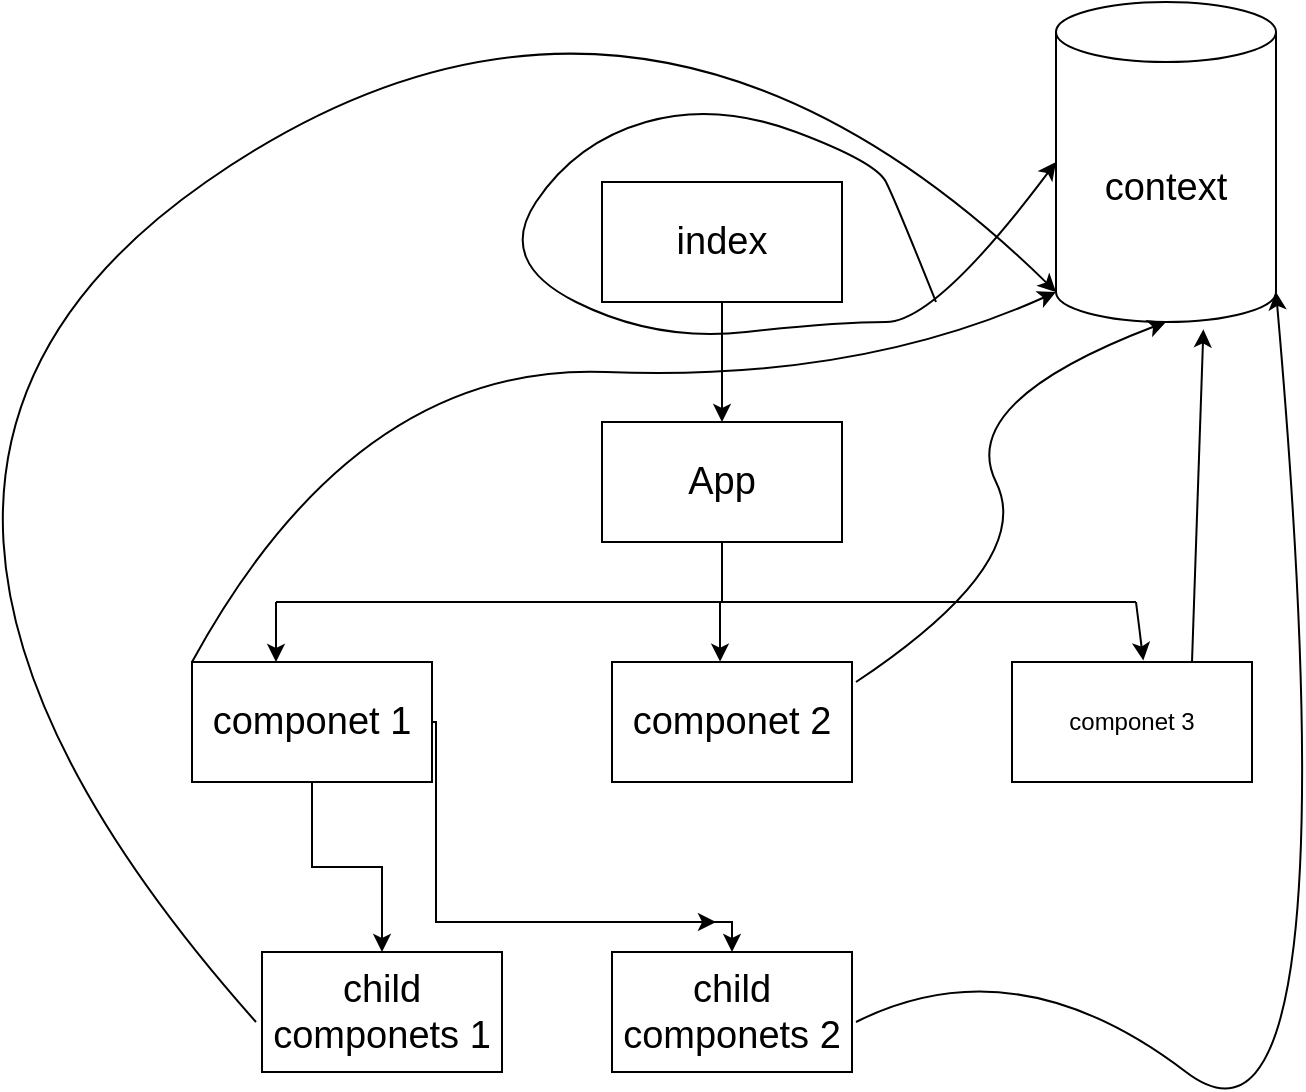 <mxfile version="18.1.2" type="github">
  <diagram id="JtRsb9dR_s1ZqosVjEI6" name="Page-1">
    <mxGraphModel dx="907" dy="507" grid="1" gridSize="10" guides="1" tooltips="1" connect="1" arrows="1" fold="1" page="1" pageScale="1" pageWidth="827" pageHeight="1169" math="0" shadow="0">
      <root>
        <mxCell id="0" />
        <mxCell id="1" parent="0" />
        <mxCell id="CUs1m5vH4RLbSxlX3L1v-1" value="context" style="shape=cylinder3;whiteSpace=wrap;html=1;boundedLbl=1;backgroundOutline=1;size=15;fontSize=19;" vertex="1" parent="1">
          <mxGeometry x="580" y="20" width="110" height="160" as="geometry" />
        </mxCell>
        <mxCell id="CUs1m5vH4RLbSxlX3L1v-10" style="edgeStyle=orthogonalEdgeStyle;rounded=0;orthogonalLoop=1;jettySize=auto;html=1;exitX=0.5;exitY=1;exitDx=0;exitDy=0;entryX=0.45;entryY=-0.003;entryDx=0;entryDy=0;entryPerimeter=0;fontSize=19;" edge="1" parent="1" source="CUs1m5vH4RLbSxlX3L1v-2" target="CUs1m5vH4RLbSxlX3L1v-6">
          <mxGeometry relative="1" as="geometry">
            <mxPoint x="413" y="330" as="targetPoint" />
          </mxGeometry>
        </mxCell>
        <mxCell id="CUs1m5vH4RLbSxlX3L1v-2" value="App" style="rounded=0;whiteSpace=wrap;html=1;fontSize=19;" vertex="1" parent="1">
          <mxGeometry x="353" y="230" width="120" height="60" as="geometry" />
        </mxCell>
        <mxCell id="CUs1m5vH4RLbSxlX3L1v-4" style="edgeStyle=orthogonalEdgeStyle;rounded=0;orthogonalLoop=1;jettySize=auto;html=1;fontSize=19;" edge="1" parent="1" source="CUs1m5vH4RLbSxlX3L1v-3" target="CUs1m5vH4RLbSxlX3L1v-2">
          <mxGeometry relative="1" as="geometry" />
        </mxCell>
        <mxCell id="CUs1m5vH4RLbSxlX3L1v-3" value="index" style="rounded=0;whiteSpace=wrap;html=1;fontSize=19;" vertex="1" parent="1">
          <mxGeometry x="353" y="110" width="120" height="60" as="geometry" />
        </mxCell>
        <mxCell id="CUs1m5vH4RLbSxlX3L1v-20" style="edgeStyle=orthogonalEdgeStyle;rounded=0;orthogonalLoop=1;jettySize=auto;html=1;fontSize=19;" edge="1" parent="1" source="CUs1m5vH4RLbSxlX3L1v-5" target="CUs1m5vH4RLbSxlX3L1v-8">
          <mxGeometry relative="1" as="geometry" />
        </mxCell>
        <mxCell id="CUs1m5vH4RLbSxlX3L1v-21" style="edgeStyle=orthogonalEdgeStyle;rounded=0;orthogonalLoop=1;jettySize=auto;html=1;fontSize=19;" edge="1" parent="1" source="CUs1m5vH4RLbSxlX3L1v-5">
          <mxGeometry relative="1" as="geometry">
            <mxPoint x="410" y="480" as="targetPoint" />
            <Array as="points">
              <mxPoint x="270" y="380" />
              <mxPoint x="270" y="480" />
            </Array>
          </mxGeometry>
        </mxCell>
        <mxCell id="CUs1m5vH4RLbSxlX3L1v-5" value="componet 1" style="rounded=0;whiteSpace=wrap;html=1;fontSize=19;" vertex="1" parent="1">
          <mxGeometry x="148" y="350" width="120" height="60" as="geometry" />
        </mxCell>
        <mxCell id="CUs1m5vH4RLbSxlX3L1v-6" value="&lt;span style=&quot;font-size: 19px;&quot;&gt;componet 2&lt;br style=&quot;font-size: 19px;&quot;&gt;&lt;/span&gt;" style="rounded=0;whiteSpace=wrap;html=1;fontSize=19;" vertex="1" parent="1">
          <mxGeometry x="358" y="350" width="120" height="60" as="geometry" />
        </mxCell>
        <mxCell id="CUs1m5vH4RLbSxlX3L1v-7" value="&lt;span style=&quot;&quot;&gt;componet 3&lt;br&gt;&lt;/span&gt;" style="rounded=0;whiteSpace=wrap;html=1;" vertex="1" parent="1">
          <mxGeometry x="558" y="350" width="120" height="60" as="geometry" />
        </mxCell>
        <mxCell id="CUs1m5vH4RLbSxlX3L1v-8" value="child componets 1" style="rounded=0;whiteSpace=wrap;html=1;fontSize=19;" vertex="1" parent="1">
          <mxGeometry x="183" y="495" width="120" height="60" as="geometry" />
        </mxCell>
        <mxCell id="CUs1m5vH4RLbSxlX3L1v-9" value="&lt;span style=&quot;font-size: 19px;&quot;&gt;child componets 2&lt;/span&gt;" style="rounded=0;whiteSpace=wrap;html=1;fontSize=19;" vertex="1" parent="1">
          <mxGeometry x="358" y="495" width="120" height="60" as="geometry" />
        </mxCell>
        <mxCell id="CUs1m5vH4RLbSxlX3L1v-12" value="" style="endArrow=none;html=1;rounded=0;fontSize=19;" edge="1" parent="1">
          <mxGeometry width="50" height="50" relative="1" as="geometry">
            <mxPoint x="190" y="320" as="sourcePoint" />
            <mxPoint x="620" y="320" as="targetPoint" />
          </mxGeometry>
        </mxCell>
        <mxCell id="CUs1m5vH4RLbSxlX3L1v-18" value="" style="endArrow=classic;html=1;rounded=0;entryX=0.35;entryY=0;entryDx=0;entryDy=0;entryPerimeter=0;fontSize=19;" edge="1" parent="1" target="CUs1m5vH4RLbSxlX3L1v-5">
          <mxGeometry width="50" height="50" relative="1" as="geometry">
            <mxPoint x="190" y="320" as="sourcePoint" />
            <mxPoint x="330" y="430" as="targetPoint" />
          </mxGeometry>
        </mxCell>
        <mxCell id="CUs1m5vH4RLbSxlX3L1v-19" value="" style="endArrow=classic;html=1;rounded=0;entryX=0.547;entryY=-0.013;entryDx=0;entryDy=0;entryPerimeter=0;fontSize=19;" edge="1" parent="1" target="CUs1m5vH4RLbSxlX3L1v-7">
          <mxGeometry width="50" height="50" relative="1" as="geometry">
            <mxPoint x="620" y="320" as="sourcePoint" />
            <mxPoint x="650" y="450" as="targetPoint" />
          </mxGeometry>
        </mxCell>
        <mxCell id="CUs1m5vH4RLbSxlX3L1v-22" style="edgeStyle=orthogonalEdgeStyle;rounded=0;orthogonalLoop=1;jettySize=auto;html=1;fontSize=19;" edge="1" parent="1" source="CUs1m5vH4RLbSxlX3L1v-5" target="CUs1m5vH4RLbSxlX3L1v-9">
          <mxGeometry relative="1" as="geometry">
            <mxPoint x="410" y="480" as="targetPoint" />
            <Array as="points">
              <mxPoint x="270" y="380" />
              <mxPoint x="270" y="480" />
              <mxPoint x="418" y="480" />
            </Array>
          </mxGeometry>
        </mxCell>
        <mxCell id="CUs1m5vH4RLbSxlX3L1v-37" value="" style="curved=1;endArrow=classic;html=1;rounded=0;fontSize=19;entryX=1;entryY=1;entryDx=0;entryDy=-15;entryPerimeter=0;" edge="1" parent="1" target="CUs1m5vH4RLbSxlX3L1v-1">
          <mxGeometry width="50" height="50" relative="1" as="geometry">
            <mxPoint x="480" y="530" as="sourcePoint" />
            <mxPoint x="790" y="390" as="targetPoint" />
            <Array as="points">
              <mxPoint x="560" y="490" />
              <mxPoint x="730" y="620" />
            </Array>
          </mxGeometry>
        </mxCell>
        <mxCell id="CUs1m5vH4RLbSxlX3L1v-38" value="" style="curved=1;endArrow=classic;html=1;rounded=0;fontSize=19;entryX=0;entryY=1;entryDx=0;entryDy=-15;entryPerimeter=0;" edge="1" parent="1" target="CUs1m5vH4RLbSxlX3L1v-1">
          <mxGeometry width="50" height="50" relative="1" as="geometry">
            <mxPoint x="180" y="530" as="sourcePoint" />
            <mxPoint x="530" y="260" as="targetPoint" />
            <Array as="points">
              <mxPoint x="-60" y="260" />
              <mxPoint x="370" y="-40" />
            </Array>
          </mxGeometry>
        </mxCell>
        <mxCell id="CUs1m5vH4RLbSxlX3L1v-40" value="" style="curved=1;endArrow=classic;html=1;rounded=0;fontSize=19;entryX=0.5;entryY=1;entryDx=0;entryDy=0;entryPerimeter=0;" edge="1" parent="1" target="CUs1m5vH4RLbSxlX3L1v-1">
          <mxGeometry width="50" height="50" relative="1" as="geometry">
            <mxPoint x="480" y="360" as="sourcePoint" />
            <mxPoint x="530" y="240" as="targetPoint" />
            <Array as="points">
              <mxPoint x="570" y="300" />
              <mxPoint x="530" y="220" />
            </Array>
          </mxGeometry>
        </mxCell>
        <mxCell id="CUs1m5vH4RLbSxlX3L1v-41" value="" style="curved=1;endArrow=classic;html=1;rounded=0;fontSize=19;exitX=0;exitY=0;exitDx=0;exitDy=0;entryX=0;entryY=1;entryDx=0;entryDy=-15;entryPerimeter=0;" edge="1" parent="1" source="CUs1m5vH4RLbSxlX3L1v-5" target="CUs1m5vH4RLbSxlX3L1v-1">
          <mxGeometry width="50" height="50" relative="1" as="geometry">
            <mxPoint x="480" y="290" as="sourcePoint" />
            <mxPoint x="530" y="240" as="targetPoint" />
            <Array as="points">
              <mxPoint x="230" y="200" />
              <mxPoint x="480" y="210" />
            </Array>
          </mxGeometry>
        </mxCell>
        <mxCell id="CUs1m5vH4RLbSxlX3L1v-42" value="" style="curved=1;endArrow=classic;html=1;rounded=0;fontSize=19;exitX=0.75;exitY=0;exitDx=0;exitDy=0;entryX=0.67;entryY=1.023;entryDx=0;entryDy=0;entryPerimeter=0;" edge="1" parent="1" source="CUs1m5vH4RLbSxlX3L1v-7" target="CUs1m5vH4RLbSxlX3L1v-1">
          <mxGeometry width="50" height="50" relative="1" as="geometry">
            <mxPoint x="480" y="290" as="sourcePoint" />
            <mxPoint x="530" y="240" as="targetPoint" />
            <Array as="points" />
          </mxGeometry>
        </mxCell>
        <mxCell id="CUs1m5vH4RLbSxlX3L1v-48" value="" style="curved=1;endArrow=classic;html=1;rounded=0;fontSize=19;entryX=0;entryY=0.5;entryDx=0;entryDy=0;entryPerimeter=0;" edge="1" parent="1" target="CUs1m5vH4RLbSxlX3L1v-1">
          <mxGeometry width="50" height="50" relative="1" as="geometry">
            <mxPoint x="520" y="170" as="sourcePoint" />
            <mxPoint x="530" y="240" as="targetPoint" />
            <Array as="points">
              <mxPoint x="500" y="120" />
              <mxPoint x="490" y="100" />
              <mxPoint x="410" y="70" />
              <mxPoint x="340" y="90" />
              <mxPoint x="300" y="150" />
              <mxPoint x="380" y="190" />
              <mxPoint x="470" y="180" />
              <mxPoint x="520" y="180" />
            </Array>
          </mxGeometry>
        </mxCell>
      </root>
    </mxGraphModel>
  </diagram>
</mxfile>
